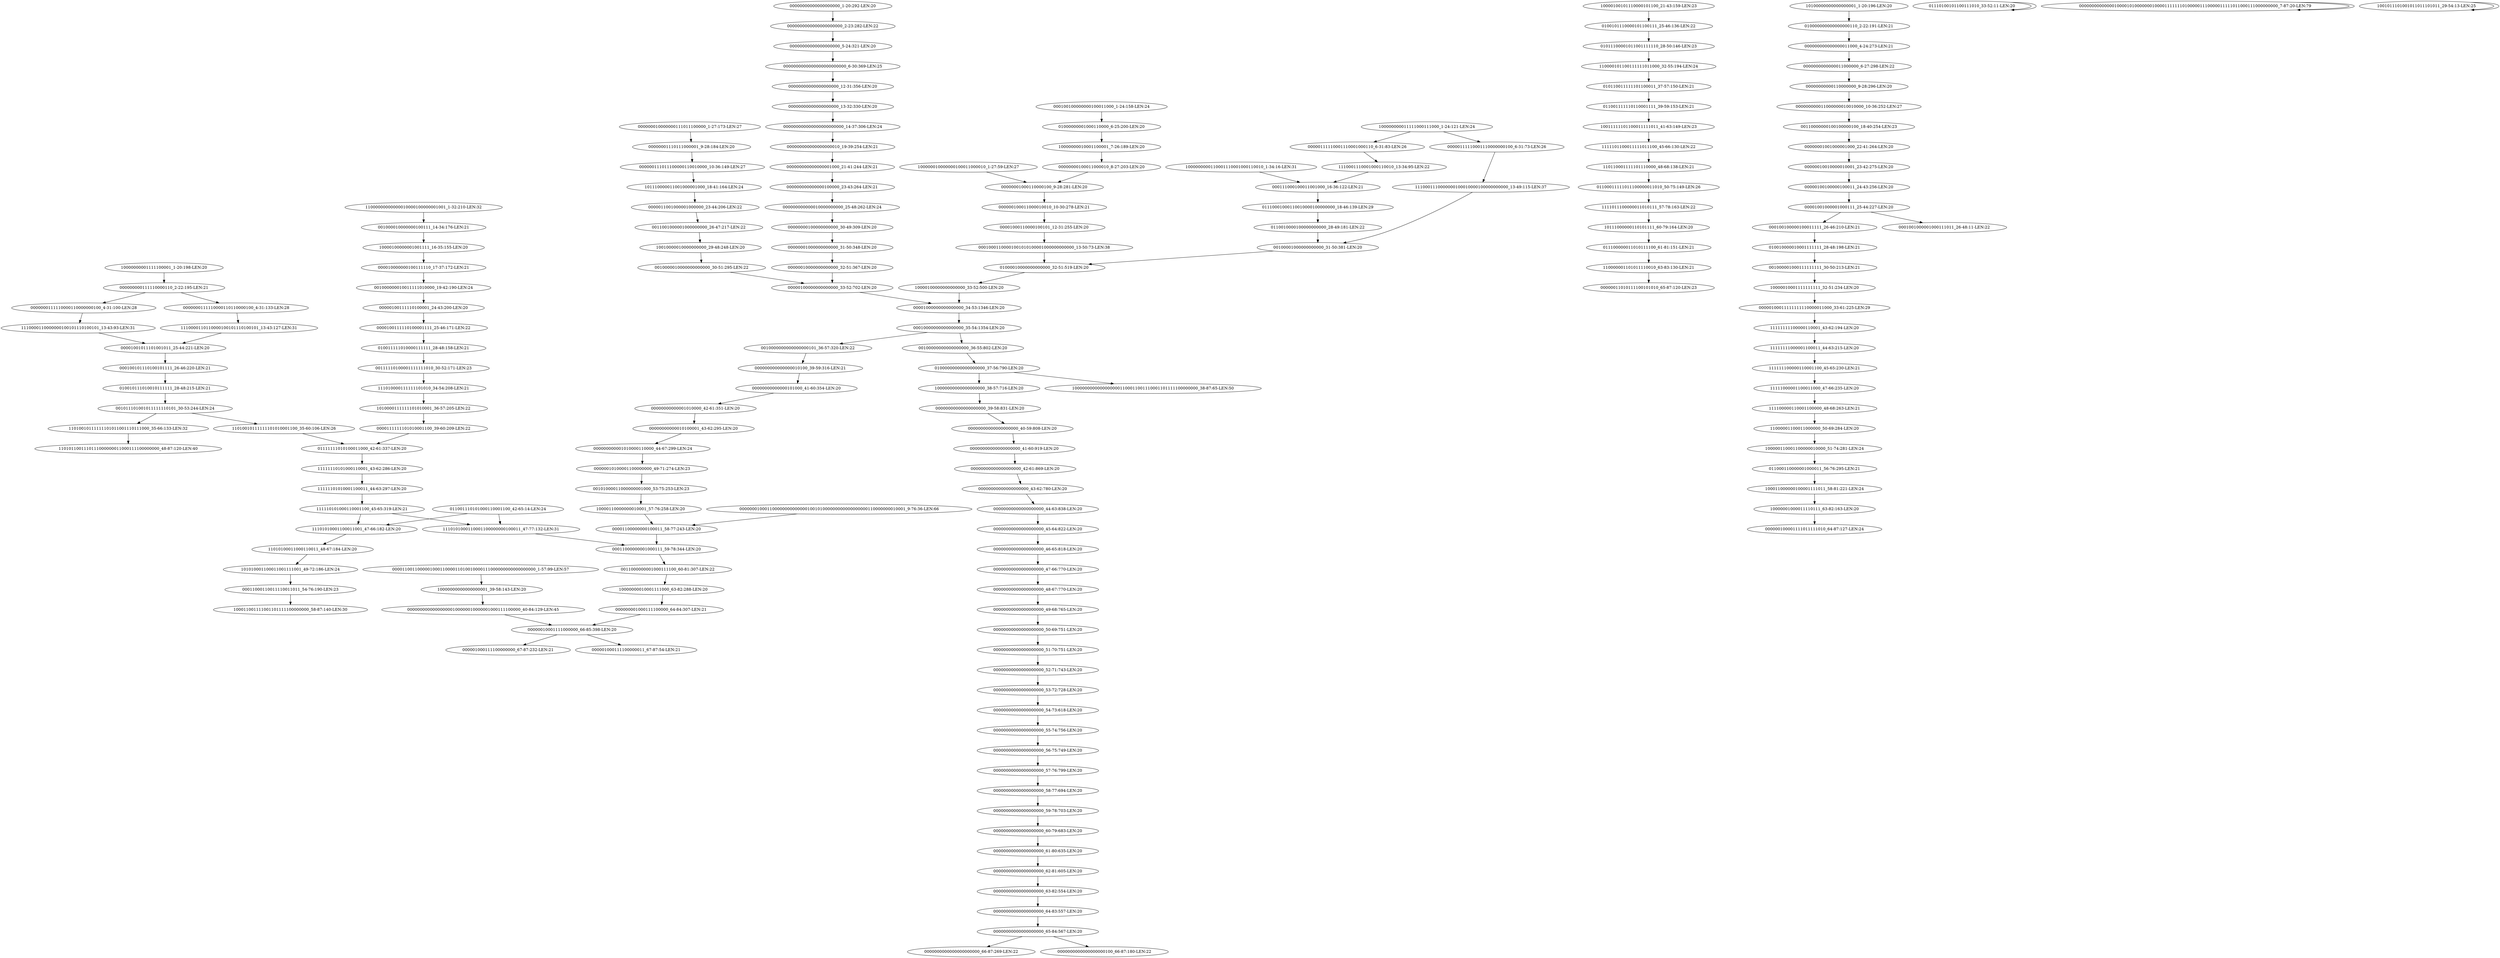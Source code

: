 digraph G {
    "000000111011100000110010000_10-36:149-LEN:27" -> "101110000011001000001000_18-41:164-LEN:24";
    "11111110101000110001_43-62:286-LEN:20" -> "11111101010001100011_44-63:297-LEN:20";
    "00000000000000000000_41-60:919-LEN:20" -> "00000000000000000000_42-61:869-LEN:20";
    "00000000000000000000_44-63:838-LEN:20" -> "00000000000000000000_45-64:822-LEN:20";
    "11010010111111101011001110111000_35-66:133-LEN:32" -> "1101011001110111000000011000111100000000_48-87:120-LEN:40";
    "00001001011101001011_25-44:221-LEN:20" -> "000100101110100101111_26-46:220-LEN:21";
    "001000010000000100111_14-34:176-LEN:21" -> "10000100000001001111_16-35:155-LEN:20";
    "000000010000000111011100000_1-27:173-LEN:27" -> "00000001110111000001_9-28:184-LEN:20";
    "01110001000110010000100000000_18-46:139-LEN:29" -> "0110010000100000000000_28-49:181-LEN:22";
    "01100011111011100000011010_50-75:149-LEN:26" -> "1111011100000011010111_57-78:163-LEN:22";
    "1000000000110001110001000110010_1-34:16-LEN:31" -> "000111000100011001000_16-36:122-LEN:21";
    "0100101110000101100111_25-46:136-LEN:22" -> "01011100001011001111110_28-50:146-LEN:23";
    "0011000000001000111100_60-81:307-LEN:22" -> "10000000010001111000_63-82:288-LEN:20";
    "10000000010001111000_63-82:288-LEN:20" -> "000000001000111100000_64-84:307-LEN:21";
    "0000100111110100001111_25-46:171-LEN:22" -> "010011111010000111111_28-48:158-LEN:21";
    "00000000000010100001_43-62:295-LEN:20" -> "000000000001010000110000_44-67:299-LEN:24";
    "11111000001100011000_47-66:235-LEN:20" -> "111100000110001100000_48-68:263-LEN:21";
    "000100100000000100011000_1-24:158-LEN:24" -> "01000000001000110000_6-25:200-LEN:20";
    "10000001000011110111_63-82:163-LEN:20" -> "000000100001111011111010_64-87:127-LEN:24";
    "1110101000110001100000000100011_47-77:132-LEN:31" -> "00011000000001000111_59-78:344-LEN:20";
    "11101010001100011001_47-66:182-LEN:20" -> "11010100011000110011_48-67:184-LEN:20";
    "11010010111111101010001100_35-60:106-LEN:26" -> "01111111010100011000_42-61:337-LEN:20";
    "00000000000000000000_40-59:808-LEN:20" -> "00000000000000000000_41-60:919-LEN:20";
    "00000000000000000000_59-78:703-LEN:20" -> "00000000000000000000_60-79:683-LEN:20";
    "00000100000000000000_33-52:702-LEN:20" -> "00001000000000000000_34-53:1346-LEN:20";
    "00000000000000000000_63-82:554-LEN:20" -> "00000000000000000000_64-83:557-LEN:20";
    "00000000000000000000_54-73:618-LEN:20" -> "00000000000000000000_55-74:756-LEN:20";
    "00100001000000000000_31-50:381-LEN:20" -> "01000010000000000000_32-51:519-LEN:20";
    "000000000000000000010_19-39:254-LEN:21" -> "000000000000000001000_21-41:244-LEN:21";
    "010110011111101100011_37-57:150-LEN:21" -> "011001111110110001111_39-59:153-LEN:21";
    "111010000111111101010_34-54:208-LEN:21" -> "1010000111111101010001_36-57:205-LEN:22";
    "00000000000000000000_46-65:818-LEN:20" -> "00000000000000000000_47-66:770-LEN:20";
    "100000110001100000010000_51-74:281-LEN:24" -> "011000110000001000011_56-76:295-LEN:21";
    "00011000110011110011011_54-76:190-LEN:23" -> "100011001111001101111100000000_58-87:140-LEN:30";
    "00000000000000000000_61-80:635-LEN:20" -> "00000000000000000000_62-81:605-LEN:20";
    "00000000000000000000_49-68:765-LEN:20" -> "00000000000000000000_50-69:751-LEN:20";
    "101010001100011001111001_49-72:186-LEN:24" -> "00011000110011110011011_54-76:190-LEN:23";
    "00000001110111000001_9-28:184-LEN:20" -> "000000111011100000110010000_10-36:149-LEN:27";
    "000000000000000010100_39-59:316-LEN:21" -> "00000000000000101000_41-60:354-LEN:20";
    "10111000000110101111_60-79:164-LEN:20" -> "011100000011010111100_61-81:151-LEN:21";
    "000100100000100011111_26-46:210-LEN:21" -> "010010000010001111111_28-48:198-LEN:21";
    "000000000000000000000000_14-37:306-LEN:24" -> "000000000000000000010_19-39:254-LEN:21";
    "01011100001011001111110_28-50:146-LEN:23" -> "110000101100111111011000_32-55:194-LEN:24";
    "00000000000000000000_60-79:683-LEN:20" -> "00000000000000000000_61-80:635-LEN:20";
    "00000000000000000000_65-84:567-LEN:20" -> "0000000000000000000000_66-87:269-LEN:22";
    "00000000000000000000_65-84:567-LEN:20" -> "0000000000000000000100_66-87:180-LEN:22";
    "10000000000000000001_39-58:143-LEN:20" -> "000000000000000000100000010000001000111100000_40-84:129-LEN:45";
    "00000001000110000100_9-28:281-LEN:20" -> "000000100011000010010_10-30:278-LEN:21";
    "110000101100111111011000_32-55:194-LEN:24" -> "010110011111101100011_37-57:150-LEN:21";
    "00000001000000000000_31-50:348-LEN:20" -> "00000010000000000000_32-51:367-LEN:20";
    "0000000111110000110000000100_4-31:100-LEN:28" -> "1110000110000000100101110100101_13-43:93-LEN:31";
    "0010000010000000000000_30-51:295-LEN:22" -> "00000100000000000000_33-52:702-LEN:20";
    "01000010000000000000_32-51:519-LEN:20" -> "10000100000000000000_33-52:500-LEN:20";
    "00010000000000000000_35-54:1354-LEN:20" -> "0010000000000000000101_36-57:320-LEN:22";
    "00010000000000000000_35-54:1354-LEN:20" -> "00100000000000000000_36-55:802-LEN:20";
    "01000000000000000000_37-56:790-LEN:20" -> "10000000000000000001100011001110001101111100000000_38-87:65-LEN:50";
    "01000000000000000000_37-56:790-LEN:20" -> "10000000000000000000_38-57:716-LEN:20";
    "00000000000000000000_55-74:756-LEN:20" -> "00000000000000000000_56-75:749-LEN:20";
    "011001110101000110001100_42-65:14-LEN:24" -> "1110101000110001100000000100011_47-77:132-LEN:31";
    "011001110101000110001100_42-65:14-LEN:24" -> "11101010001100011001_47-66:182-LEN:20";
    "000111000100011001000_16-36:122-LEN:21" -> "01110001000110010000100000000_18-46:139-LEN:29";
    "000000010001100000000000000100101000000000000000000110000000010001_9-76:36-LEN:66" -> "00001100000000100011_58-77:243-LEN:20";
    "10000100000000000000_33-52:500-LEN:20" -> "00001000000000000000_34-53:1346-LEN:20";
    "01000000001000110000_6-25:200-LEN:20" -> "10000000010001100001_7-26:189-LEN:20";
    "000000000000000011000_4-24:273-LEN:21" -> "0000000000000011000000_6-27:298-LEN:22";
    "00000000000000000000_47-66:770-LEN:20" -> "00000000000000000000_48-67:770-LEN:20";
    "110110001111101110000_48-68:138-LEN:21" -> "01100011111011100000011010_50-75:149-LEN:26";
    "00000000000000000000_12-31:356-LEN:20" -> "00000000000000000000_13-32:330-LEN:20";
    "000011001100000100011000011010010000111000000000000000000_1-57:99-LEN:57" -> "10000000000000000001_39-58:143-LEN:20";
    "1110000110000000100101110100101_13-43:93-LEN:31" -> "00001001011101001011_25-44:221-LEN:20";
    "0000011001000001000000_23-44:206-LEN:22" -> "0011001000001000000000_26-47:217-LEN:22";
    "0110010000100000000000_28-49:181-LEN:22" -> "00100001000000000000_31-50:381-LEN:20";
    "00000100100000100011_24-43:256-LEN:20" -> "00001001000001000111_25-44:227-LEN:20";
    "00000010000000000000_32-51:367-LEN:20" -> "00000100000000000000_33-52:702-LEN:20";
    "10000000010001100001_7-26:189-LEN:20" -> "00000000100011000010_8-27:203-LEN:20";
    "00001100000000100011_58-77:243-LEN:20" -> "00011000000001000111_59-78:344-LEN:20";
    "00001001000001000111_25-44:227-LEN:20" -> "000100100000100011111_26-46:210-LEN:21";
    "00001001000001000111_25-44:227-LEN:20" -> "0001001000001000111011_26-48:11-LEN:22";
    "00000111110001110000000100_6-31:73-LEN:26" -> "1110001110000000100010000100000000000_13-49:115-LEN:37";
    "00000000000000000000_45-64:822-LEN:20" -> "00000000000000000000_46-65:818-LEN:20";
    "1110001110001000110010_13-34:95-LEN:22" -> "000111000100011001000_16-36:122-LEN:21";
    "000000000011000000010010000_10-36:252-LEN:27" -> "00110000000100100000100_18-40:254-LEN:23";
    "100000010000000100011000010_1-27:59-LEN:27" -> "00000001000110000100_9-28:281-LEN:20";
    "111100000110001100000_48-68:263-LEN:21" -> "11000001100011000000_50-69:284-LEN:20";
    "010000000000000000110_2-22:191-LEN:21" -> "000000000000000011000_4-24:273-LEN:21";
    "111111100000110001100_45-65:230-LEN:21" -> "11111000001100011000_47-66:235-LEN:20";
    "0000000000000000000000_2-23:282-LEN:22" -> "00000000000000000000_5-24:321-LEN:20";
    "10010000010000000000_29-48:248-LEN:20" -> "0010000010000000000000_30-51:295-LEN:22";
    "00111110100001111111010_30-52:171-LEN:23" -> "111010000111111101010_34-54:208-LEN:21";
    "00000000000000000000_57-76:799-LEN:20" -> "00000000000000000000_58-77:694-LEN:20";
    "00000000000000000000_53-72:728-LEN:20" -> "00000000000000000000_54-73:618-LEN:20";
    "011100000011010111100_61-81:151-LEN:21" -> "110000001101011110010_63-83:130-LEN:21";
    "00010001100001001010100001000000000000_13-50:73-LEN:38" -> "01000010000000000000_32-51:519-LEN:20";
    "0000000000000000000000000_6-30:369-LEN:25" -> "00000000000000000000_12-31:356-LEN:20";
    "00000000000000000000_58-77:694-LEN:20" -> "00000000000000000000_59-78:703-LEN:20";
    "00000000000000000000_5-24:321-LEN:20" -> "0000000000000000000000000_6-30:369-LEN:25";
    "001000001000111111111_30-50:213-LEN:21" -> "10000010001111111111_32-51:234-LEN:20";
    "10000100101110000101100_21-43:159-LEN:23" -> "0100101110000101100111_25-46:136-LEN:22";
    "00000000000000000000_56-75:749-LEN:20" -> "00000000000000000000_57-76:799-LEN:20";
    "1010000111111101010001_36-57:205-LEN:22" -> "0000111111101010001100_39-60:209-LEN:22";
    "000000000000010000000000_25-48:262-LEN:24" -> "00000000100000000000_30-49:309-LEN:20";
    "00000000000000000000_48-67:770-LEN:20" -> "00000000000000000000_49-68:765-LEN:20";
    "0000111111101010001100_39-60:209-LEN:22" -> "01111111010100011000_42-61:337-LEN:20";
    "001011101001011111110101_30-53:244-LEN:24" -> "11010010111111101011001110111000_35-66:133-LEN:32";
    "001011101001011111110101_30-53:244-LEN:24" -> "11010010111111101010001100_35-60:106-LEN:26";
    "0010000000000000000101_36-57:320-LEN:22" -> "000000000000000010100_39-59:316-LEN:21";
    "1111011100000011010111_57-78:163-LEN:22" -> "10111000000110101111_60-79:164-LEN:20";
    "011000110000001000011_56-76:295-LEN:21" -> "100011000000100001111011_58-81:221-LEN:24";
    "00000001001000001000_22-41:264-LEN:20" -> "00000010010000010001_23-42:275-LEN:20";
    "010010000010001111111_28-48:198-LEN:21" -> "001000001000111111111_30-50:213-LEN:21";
    "00000010010000010001_23-42:275-LEN:20" -> "00000100100000100011_24-43:256-LEN:20";
    "00000111110001110001000110_6-31:83-LEN:26" -> "1110001110001000110010_13-34:95-LEN:22";
    "00000000000001010000_42-61:351-LEN:20" -> "00000000000010100001_43-62:295-LEN:20";
    "000000000111110000110_2-22:195-LEN:21" -> "0000000111110000110000000100_4-31:100-LEN:28";
    "000000000111110000110_2-22:195-LEN:21" -> "0000000111110000110110000100_4-31:133-LEN:28";
    "01111111010100011000_42-61:337-LEN:20" -> "11111110101000110001_43-62:286-LEN:20";
    "00000000000000000000_50-69:751-LEN:20" -> "00000000000000000000_51-70:751-LEN:20";
    "10011111101100011111011_41-63:149-LEN:23" -> "1111101100011111011100_45-66:130-LEN:22";
    "11111111000001100011_44-63:215-LEN:20" -> "111111100000110001100_45-65:230-LEN:21";
    "10000010001111111111_32-51:234-LEN:20" -> "00000100011111111110000011000_33-61:225-LEN:29";
    "00000000000000000000_64-83:557-LEN:20" -> "00000000000000000000_65-84:567-LEN:20";
    "100011000000100001111011_58-81:221-LEN:24" -> "10000001000011110111_63-82:163-LEN:20";
    "00110000000100100000100_18-40:254-LEN:23" -> "00000001001000001000_22-41:264-LEN:20";
    "00100000000000000000_36-55:802-LEN:20" -> "01000000000000000000_37-56:790-LEN:20";
    "00000010001111000000_66-85:398-LEN:20" -> "000001000111100000011_67-87:54-LEN:21";
    "00000010001111000000_66-85:398-LEN:20" -> "000001000111100000000_67-87:232-LEN:21";
    "000000000000000001000_21-41:244-LEN:21" -> "000000000000000100000_23-43:264-LEN:21";
    "00000000000000000000_43-62:780-LEN:20" -> "00000000000000000000_44-63:838-LEN:20";
    "00000000000000000000_1-20:292-LEN:20" -> "0000000000000000000000_2-23:282-LEN:22";
    "0011001000001000000000_26-47:217-LEN:22" -> "10010000010000000000_29-48:248-LEN:20";
    "00000000100011000010_8-27:203-LEN:20" -> "00000001000110000100_9-28:281-LEN:20";
    "000000000001010000110000_44-67:299-LEN:24" -> "00000010100001100000000_49-71:274-LEN:23";
    "000100101110100101111_26-46:220-LEN:21" -> "010010111010010111111_28-48:215-LEN:21";
    "00000000000000000000_51-70:751-LEN:20" -> "00000000000000000000_52-71:743-LEN:20";
    "11000001100011000000_50-69:284-LEN:20" -> "100000110001100000010000_51-74:281-LEN:24";
    "011001111110110001111_39-59:153-LEN:21" -> "10011111101100011111011_41-63:149-LEN:23";
    "000000100011000010010_10-30:278-LEN:21" -> "00001000110000100101_12-31:255-LEN:20";
    "00000000000000000000_42-61:869-LEN:20" -> "00000000000000000000_43-62:780-LEN:20";
    "0000000000000011000000_6-27:298-LEN:22" -> "00000000000110000000_9-28:296-LEN:20";
    "10000100000001001111_16-35:155-LEN:20" -> "000010000000100111110_17-37:172-LEN:21";
    "000000001000111100000_64-84:307-LEN:21" -> "00000010001111000000_66-85:398-LEN:20";
    "000000000000000000100000010000001000111100000_40-84:129-LEN:45" -> "00000010001111000000_66-85:398-LEN:20";
    "10000000001111100001_1-20:198-LEN:20" -> "000000000111110000110_2-22:195-LEN:21";
    "00000100011111111110000011000_33-61:225-LEN:29" -> "11111111100000110001_43-62:194-LEN:20";
    "01110100101100111010_33-52:11-LEN:20" -> "01110100101100111010_33-52:11-LEN:20";
    "11010100011000110011_48-67:184-LEN:20" -> "101010001100011001111001_49-72:186-LEN:24";
    "00000000000000000000_39-58:831-LEN:20" -> "00000000000000000000_40-59:808-LEN:20";
    "00000010100001100000000_49-71:274-LEN:23" -> "00101000011000000001000_53-75:253-LEN:23";
    "10100000000000000001_1-20:196-LEN:20" -> "010000000000000000110_2-22:191-LEN:21";
    "00000000000000000000_13-32:330-LEN:20" -> "000000000000000000000000_14-37:306-LEN:24";
    "00011000000001000111_59-78:344-LEN:20" -> "0011000000001000111100_60-81:307-LEN:22";
    "0000000000000010000101000000010000111111101000001110000011111011000111000000000_7-87:20-LEN:79" -> "0000000000000010000101000000010000111111101000001110000011111011000111000000000_7-87:20-LEN:79";
    "00000000000000000000_52-71:743-LEN:20" -> "00000000000000000000_53-72:728-LEN:20";
    "010010111010010111111_28-48:215-LEN:21" -> "001011101001011111110101_30-53:244-LEN:24";
    "00000000100000000000_30-49:309-LEN:20" -> "00000001000000000000_31-50:348-LEN:20";
    "00000000000000101000_41-60:354-LEN:20" -> "00000000000001010000_42-61:351-LEN:20";
    "1110000110110000100101110100101_13-43:127-LEN:31" -> "00001001011101001011_25-44:221-LEN:20";
    "111110101000110001100_45-65:319-LEN:21" -> "1110101000110001100000000100011_47-77:132-LEN:31";
    "111110101000110001100_45-65:319-LEN:21" -> "11101010001100011001_47-66:182-LEN:20";
    "1110001110000000100010000100000000000_13-49:115-LEN:37" -> "00100001000000000000_31-50:381-LEN:20";
    "10000000000000000000_38-57:716-LEN:20" -> "00000000000000000000_39-58:831-LEN:20";
    "100000000011111000111000_1-24:121-LEN:24" -> "00000111110001110000000100_6-31:73-LEN:26";
    "100000000011111000111000_1-24:121-LEN:24" -> "00000111110001110001000110_6-31:83-LEN:26";
    "001000000010011111010000_19-42:190-LEN:24" -> "00000100111110100001_24-43:200-LEN:20";
    "11111111100000110001_43-62:194-LEN:20" -> "11111111000001100011_44-63:215-LEN:20";
    "110000001101011110010_63-83:130-LEN:21" -> "00000011010111100101010_65-87:120-LEN:23";
    "00001000000000000000_34-53:1346-LEN:20" -> "00010000000000000000_35-54:1354-LEN:20";
    "10000110000000010001_57-76:258-LEN:20" -> "00001100000000100011_58-77:243-LEN:20";
    "00101000011000000001000_53-75:253-LEN:23" -> "10000110000000010001_57-76:258-LEN:20";
    "000000000000000100000_23-43:264-LEN:21" -> "000000000000010000000000_25-48:262-LEN:24";
    "00000000000110000000_9-28:296-LEN:20" -> "000000000011000000010010000_10-36:252-LEN:27";
    "000010000000100111110_17-37:172-LEN:21" -> "001000000010011111010000_19-42:190-LEN:24";
    "00000100111110100001_24-43:200-LEN:20" -> "0000100111110100001111_25-46:171-LEN:22";
    "00000000000000000000_62-81:605-LEN:20" -> "00000000000000000000_63-82:554-LEN:20";
    "1001011101001011011101011_29-54:13-LEN:25" -> "1001011101001011011101011_29-54:13-LEN:25";
    "010011111010000111111_28-48:158-LEN:21" -> "00111110100001111111010_30-52:171-LEN:23";
    "11111101010001100011_44-63:297-LEN:20" -> "111110101000110001100_45-65:319-LEN:21";
    "1111101100011111011100_45-66:130-LEN:22" -> "110110001111101110000_48-68:138-LEN:21";
    "0000000111110000110110000100_4-31:133-LEN:28" -> "1110000110110000100101110100101_13-43:127-LEN:31";
    "00001000110000100101_12-31:255-LEN:20" -> "00010001100001001010100001000000000000_13-50:73-LEN:38";
    "101110000011001000001000_18-41:164-LEN:24" -> "0000011001000001000000_23-44:206-LEN:22";
    "11000000000000010000100000001001_1-32:210-LEN:32" -> "001000010000000100111_14-34:176-LEN:21";
}
